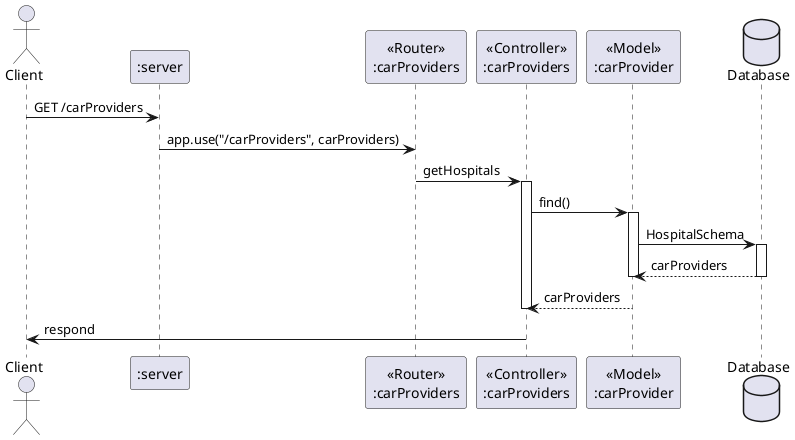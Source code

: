 @startuml GET /carProviders
actor       Client       as client
participant ":server" as server 
participant "<<Router>>\n:carProviders" as carProviders_router 
participant "<<Controller>>\n:carProviders" as carProviders_con 
participant "<<Model>>\n:carProvider" as carProviders_model 
database Database as db

client -> server : GET /carProviders

server -> carProviders_router : app.use("/carProviders", carProviders)
carProviders_router -> carProviders_con : getHospitals
activate carProviders_con
    carProviders_con -> carProviders_model : find()
    activate carProviders_model
    carProviders_model -> db : HospitalSchema
        activate db
        db --> carProviders_model : carProviders
        deactivate db
    deactivate carProviders_model
    carProviders_model --> carProviders_con : carProviders
deactivate carProviders_con

carProviders_con -> client :respond
@enduml